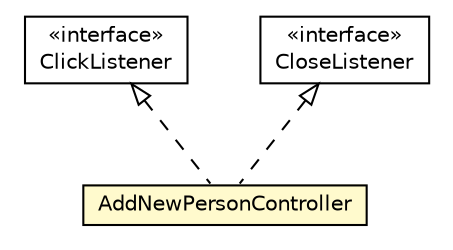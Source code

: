 #!/usr/local/bin/dot
#
# Class diagram 
# Generated by UMLGraph version R5_6-24-gf6e263 (http://www.umlgraph.org/)
#

digraph G {
	edge [fontname="Helvetica",fontsize=10,labelfontname="Helvetica",labelfontsize=10];
	node [fontname="Helvetica",fontsize=10,shape=plaintext];
	nodesep=0.25;
	ranksep=0.5;
	// org.universAAL.tools.ucc.controller.space.AddNewPersonController
	c32577 [label=<<table title="org.universAAL.tools.ucc.controller.space.AddNewPersonController" border="0" cellborder="1" cellspacing="0" cellpadding="2" port="p" bgcolor="lemonChiffon" href="./AddNewPersonController.html">
		<tr><td><table border="0" cellspacing="0" cellpadding="1">
<tr><td align="center" balign="center"> AddNewPersonController </td></tr>
		</table></td></tr>
		</table>>, URL="./AddNewPersonController.html", fontname="Helvetica", fontcolor="black", fontsize=10.0];
	//org.universAAL.tools.ucc.controller.space.AddNewPersonController implements com.vaadin.ui.Button.ClickListener
	c32622:p -> c32577:p [dir=back,arrowtail=empty,style=dashed];
	//org.universAAL.tools.ucc.controller.space.AddNewPersonController implements com.vaadin.ui.Window.CloseListener
	c32623:p -> c32577:p [dir=back,arrowtail=empty,style=dashed];
	// com.vaadin.ui.Window.CloseListener
	c32623 [label=<<table title="com.vaadin.ui.Window.CloseListener" border="0" cellborder="1" cellspacing="0" cellpadding="2" port="p" href="http://java.sun.com/j2se/1.4.2/docs/api/com/vaadin/ui/Window/CloseListener.html">
		<tr><td><table border="0" cellspacing="0" cellpadding="1">
<tr><td align="center" balign="center"> &#171;interface&#187; </td></tr>
<tr><td align="center" balign="center"> CloseListener </td></tr>
		</table></td></tr>
		</table>>, URL="http://java.sun.com/j2se/1.4.2/docs/api/com/vaadin/ui/Window/CloseListener.html", fontname="Helvetica", fontcolor="black", fontsize=10.0];
	// com.vaadin.ui.Button.ClickListener
	c32622 [label=<<table title="com.vaadin.ui.Button.ClickListener" border="0" cellborder="1" cellspacing="0" cellpadding="2" port="p" href="http://java.sun.com/j2se/1.4.2/docs/api/com/vaadin/ui/Button/ClickListener.html">
		<tr><td><table border="0" cellspacing="0" cellpadding="1">
<tr><td align="center" balign="center"> &#171;interface&#187; </td></tr>
<tr><td align="center" balign="center"> ClickListener </td></tr>
		</table></td></tr>
		</table>>, URL="http://java.sun.com/j2se/1.4.2/docs/api/com/vaadin/ui/Button/ClickListener.html", fontname="Helvetica", fontcolor="black", fontsize=10.0];
}

